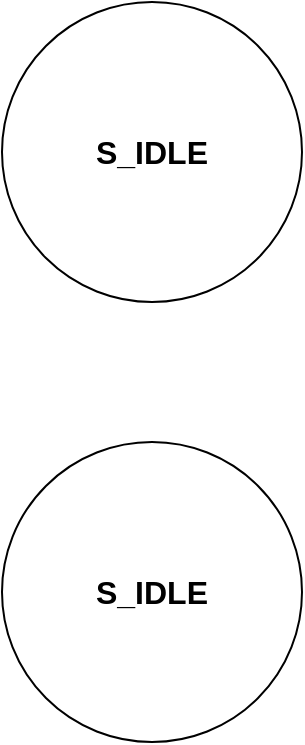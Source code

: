 <mxfile>
    <diagram id="vs2mjseTh6YuLQR4BJcS" name="第 1 页">
        <mxGraphModel dx="538" dy="855" grid="1" gridSize="10" guides="1" tooltips="1" connect="1" arrows="1" fold="1" page="1" pageScale="1" pageWidth="1169" pageHeight="1654" math="0" shadow="0">
            <root>
                <mxCell id="0"/>
                <mxCell id="1" parent="0"/>
                <mxCell id="2" value="S_IDLE" style="ellipse;whiteSpace=wrap;html=1;aspect=fixed;fontSize=16;fontStyle=1" vertex="1" parent="1">
                    <mxGeometry x="180" y="270" width="150" height="150" as="geometry"/>
                </mxCell>
                <mxCell id="3" value="S_IDLE" style="ellipse;whiteSpace=wrap;html=1;aspect=fixed;fontSize=16;fontStyle=1" vertex="1" parent="1">
                    <mxGeometry x="180" y="490" width="150" height="150" as="geometry"/>
                </mxCell>
            </root>
        </mxGraphModel>
    </diagram>
</mxfile>